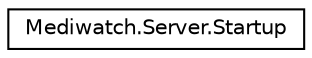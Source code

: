 digraph "Graphe hiérarchique des classes"
{
 // INTERACTIVE_SVG=YES
 // LATEX_PDF_SIZE
  edge [fontname="Helvetica",fontsize="10",labelfontname="Helvetica",labelfontsize="10"];
  node [fontname="Helvetica",fontsize="10",shape=record];
  rankdir="LR";
  Node0 [label="Mediwatch.Server.Startup",height=0.2,width=0.4,color="black", fillcolor="white", style="filled",URL="$class_mediwatch_1_1_server_1_1_startup.html",tooltip=" "];
}
